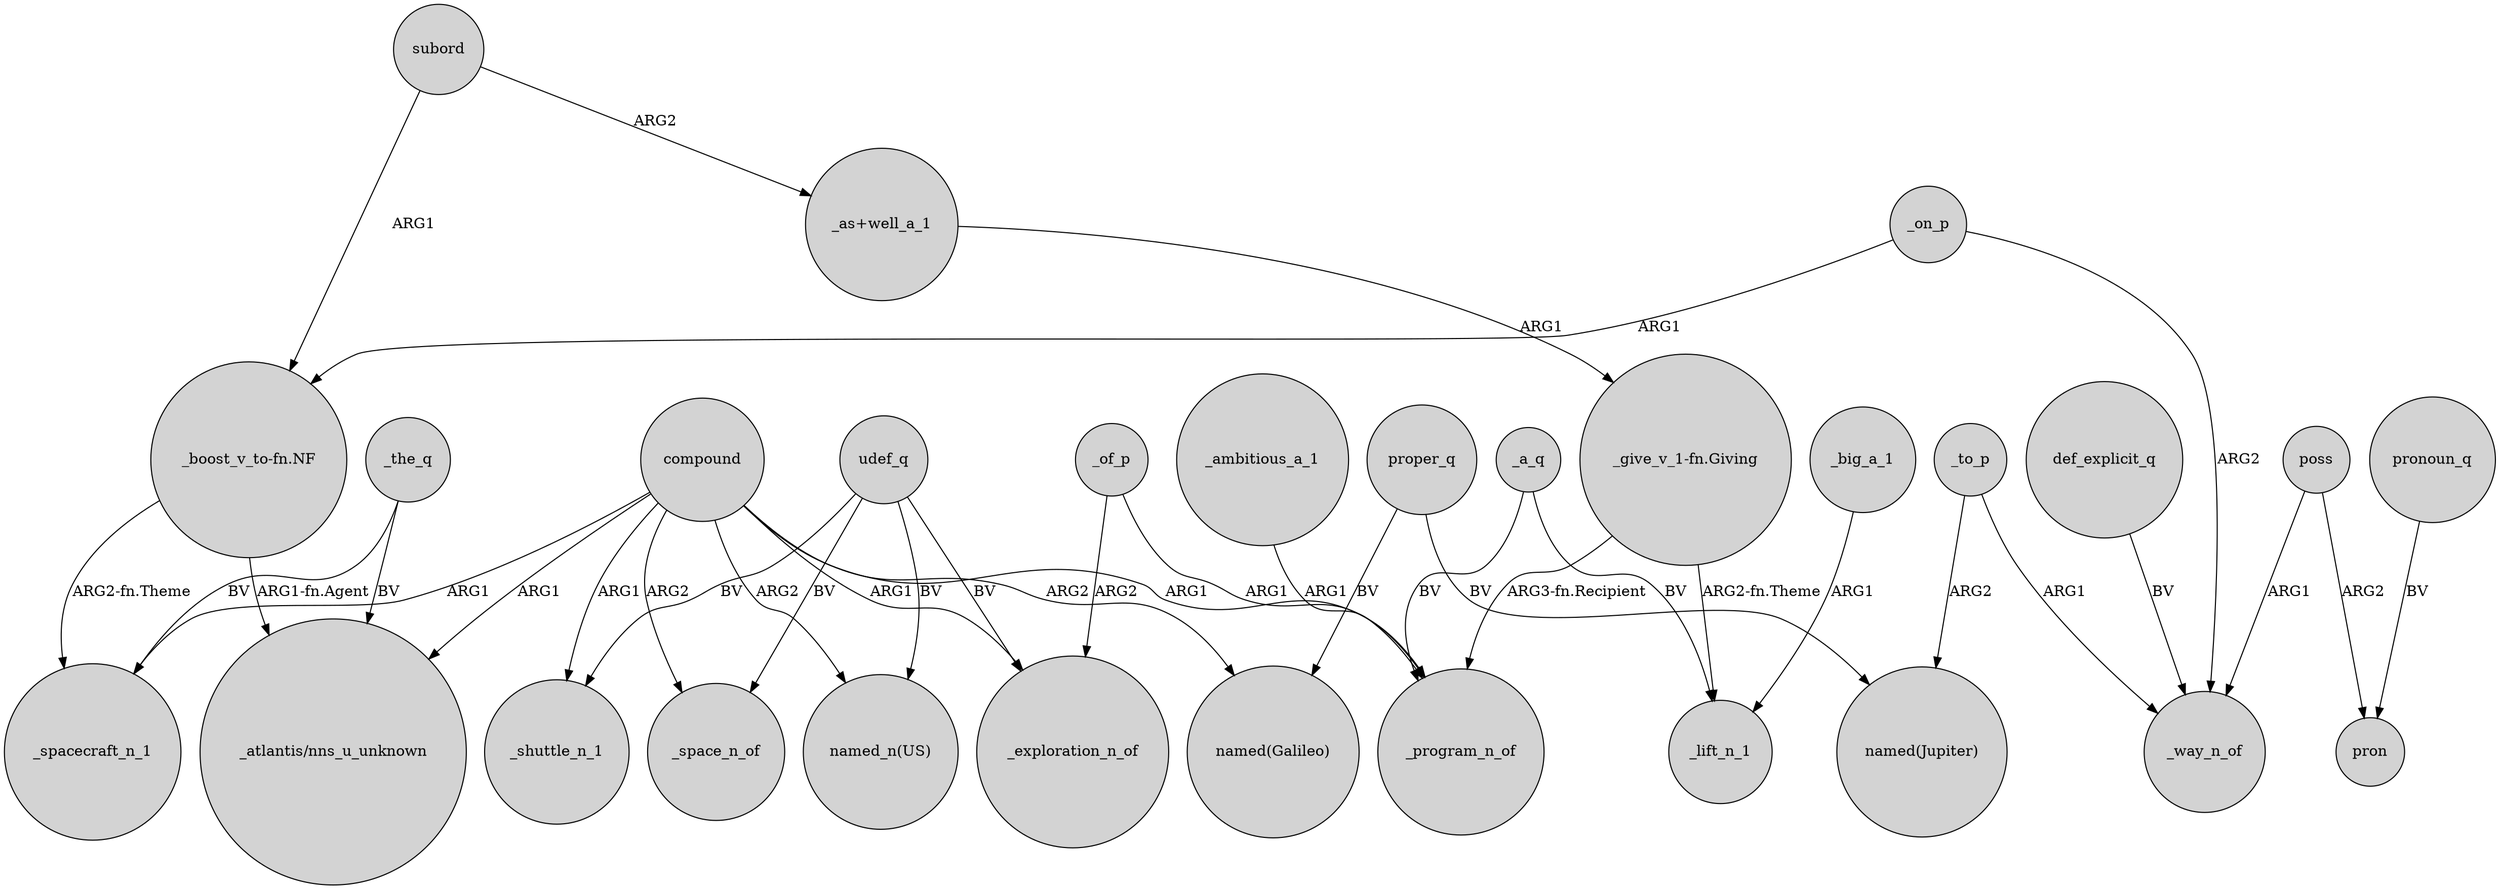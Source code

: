 digraph {
	node [shape=circle style=filled]
	_the_q -> "_atlantis/nns_u_unknown" [label=BV]
	_the_q -> _spacecraft_n_1 [label=BV]
	udef_q -> "named_n(US)" [label=BV]
	poss -> pron [label=ARG2]
	"_as+well_a_1" -> "_give_v_1-fn.Giving" [label=ARG1]
	_ambitious_a_1 -> _program_n_of [label=ARG1]
	udef_q -> _shuttle_n_1 [label=BV]
	poss -> _way_n_of [label=ARG1]
	_on_p -> "_boost_v_to-fn.NF" [label=ARG1]
	compound -> "_atlantis/nns_u_unknown" [label=ARG1]
	compound -> _space_n_of [label=ARG2]
	"_boost_v_to-fn.NF" -> "_atlantis/nns_u_unknown" [label="ARG1-fn.Agent"]
	_on_p -> _way_n_of [label=ARG2]
	"_boost_v_to-fn.NF" -> _spacecraft_n_1 [label="ARG2-fn.Theme"]
	"_give_v_1-fn.Giving" -> _lift_n_1 [label="ARG2-fn.Theme"]
	_big_a_1 -> _lift_n_1 [label=ARG1]
	compound -> "named_n(US)" [label=ARG2]
	_a_q -> _lift_n_1 [label=BV]
	pronoun_q -> pron [label=BV]
	subord -> "_as+well_a_1" [label=ARG2]
	compound -> _shuttle_n_1 [label=ARG1]
	def_explicit_q -> _way_n_of [label=BV]
	udef_q -> _space_n_of [label=BV]
	proper_q -> "named(Galileo)" [label=BV]
	_a_q -> _program_n_of [label=BV]
	_of_p -> _program_n_of [label=ARG1]
	udef_q -> _exploration_n_of [label=BV]
	subord -> "_boost_v_to-fn.NF" [label=ARG1]
	_to_p -> _way_n_of [label=ARG1]
	compound -> _program_n_of [label=ARG1]
	compound -> _exploration_n_of [label=ARG1]
	"_give_v_1-fn.Giving" -> _program_n_of [label="ARG3-fn.Recipient"]
	_to_p -> "named(Jupiter)" [label=ARG2]
	compound -> "named(Galileo)" [label=ARG2]
	compound -> _spacecraft_n_1 [label=ARG1]
	proper_q -> "named(Jupiter)" [label=BV]
	_of_p -> _exploration_n_of [label=ARG2]
}

